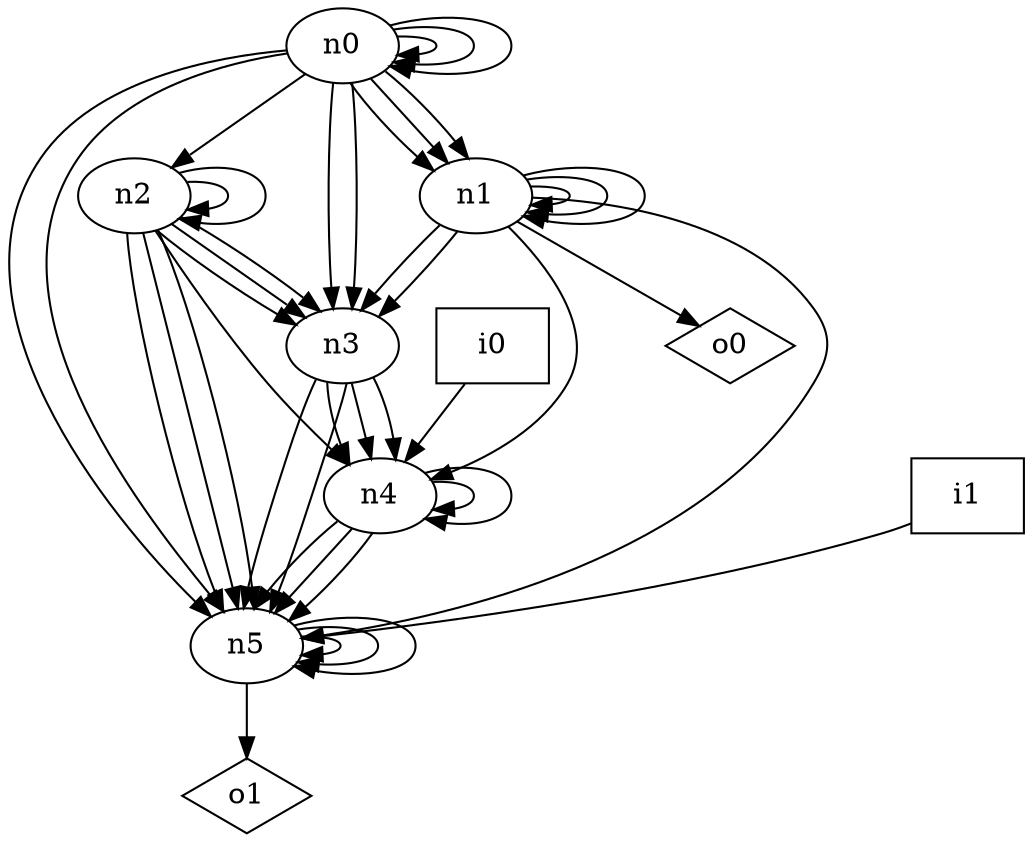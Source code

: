 digraph G {
n0 [label="n0"];
n1 [label="n1"];
n2 [label="n2"];
n3 [label="n3"];
n4 [label="n4"];
n5 [label="n5"];
n6 [label="i0",shape="box"];
n7 [label="i1",shape="box"];
n8 [label="o0",shape="diamond"];
n9 [label="o1",shape="diamond"];
n0 -> n0
n0 -> n0
n0 -> n0
n0 -> n1
n0 -> n1
n0 -> n1
n0 -> n2
n0 -> n3
n0 -> n3
n0 -> n5
n0 -> n5
n1 -> n1
n1 -> n1
n1 -> n1
n1 -> n3
n1 -> n3
n1 -> n4
n1 -> n5
n1 -> n8
n2 -> n2
n2 -> n2
n2 -> n3
n2 -> n3
n2 -> n3
n2 -> n4
n2 -> n5
n2 -> n5
n2 -> n5
n3 -> n4
n3 -> n4
n3 -> n4
n3 -> n5
n3 -> n5
n4 -> n4
n4 -> n4
n4 -> n5
n4 -> n5
n4 -> n5
n5 -> n5
n5 -> n5
n5 -> n5
n5 -> n9
n6 -> n4
n7 -> n5
}